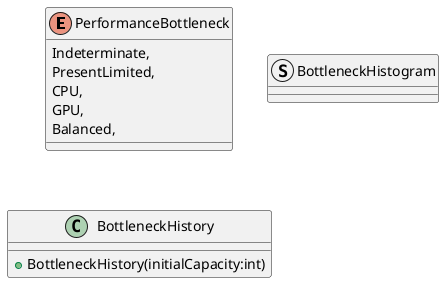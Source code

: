 @startuml
enum PerformanceBottleneck {
    Indeterminate,
    PresentLimited,
    CPU,
    GPU,
    Balanced,
}
struct BottleneckHistogram {
}
class BottleneckHistory {
    + BottleneckHistory(initialCapacity:int)
}
@enduml
